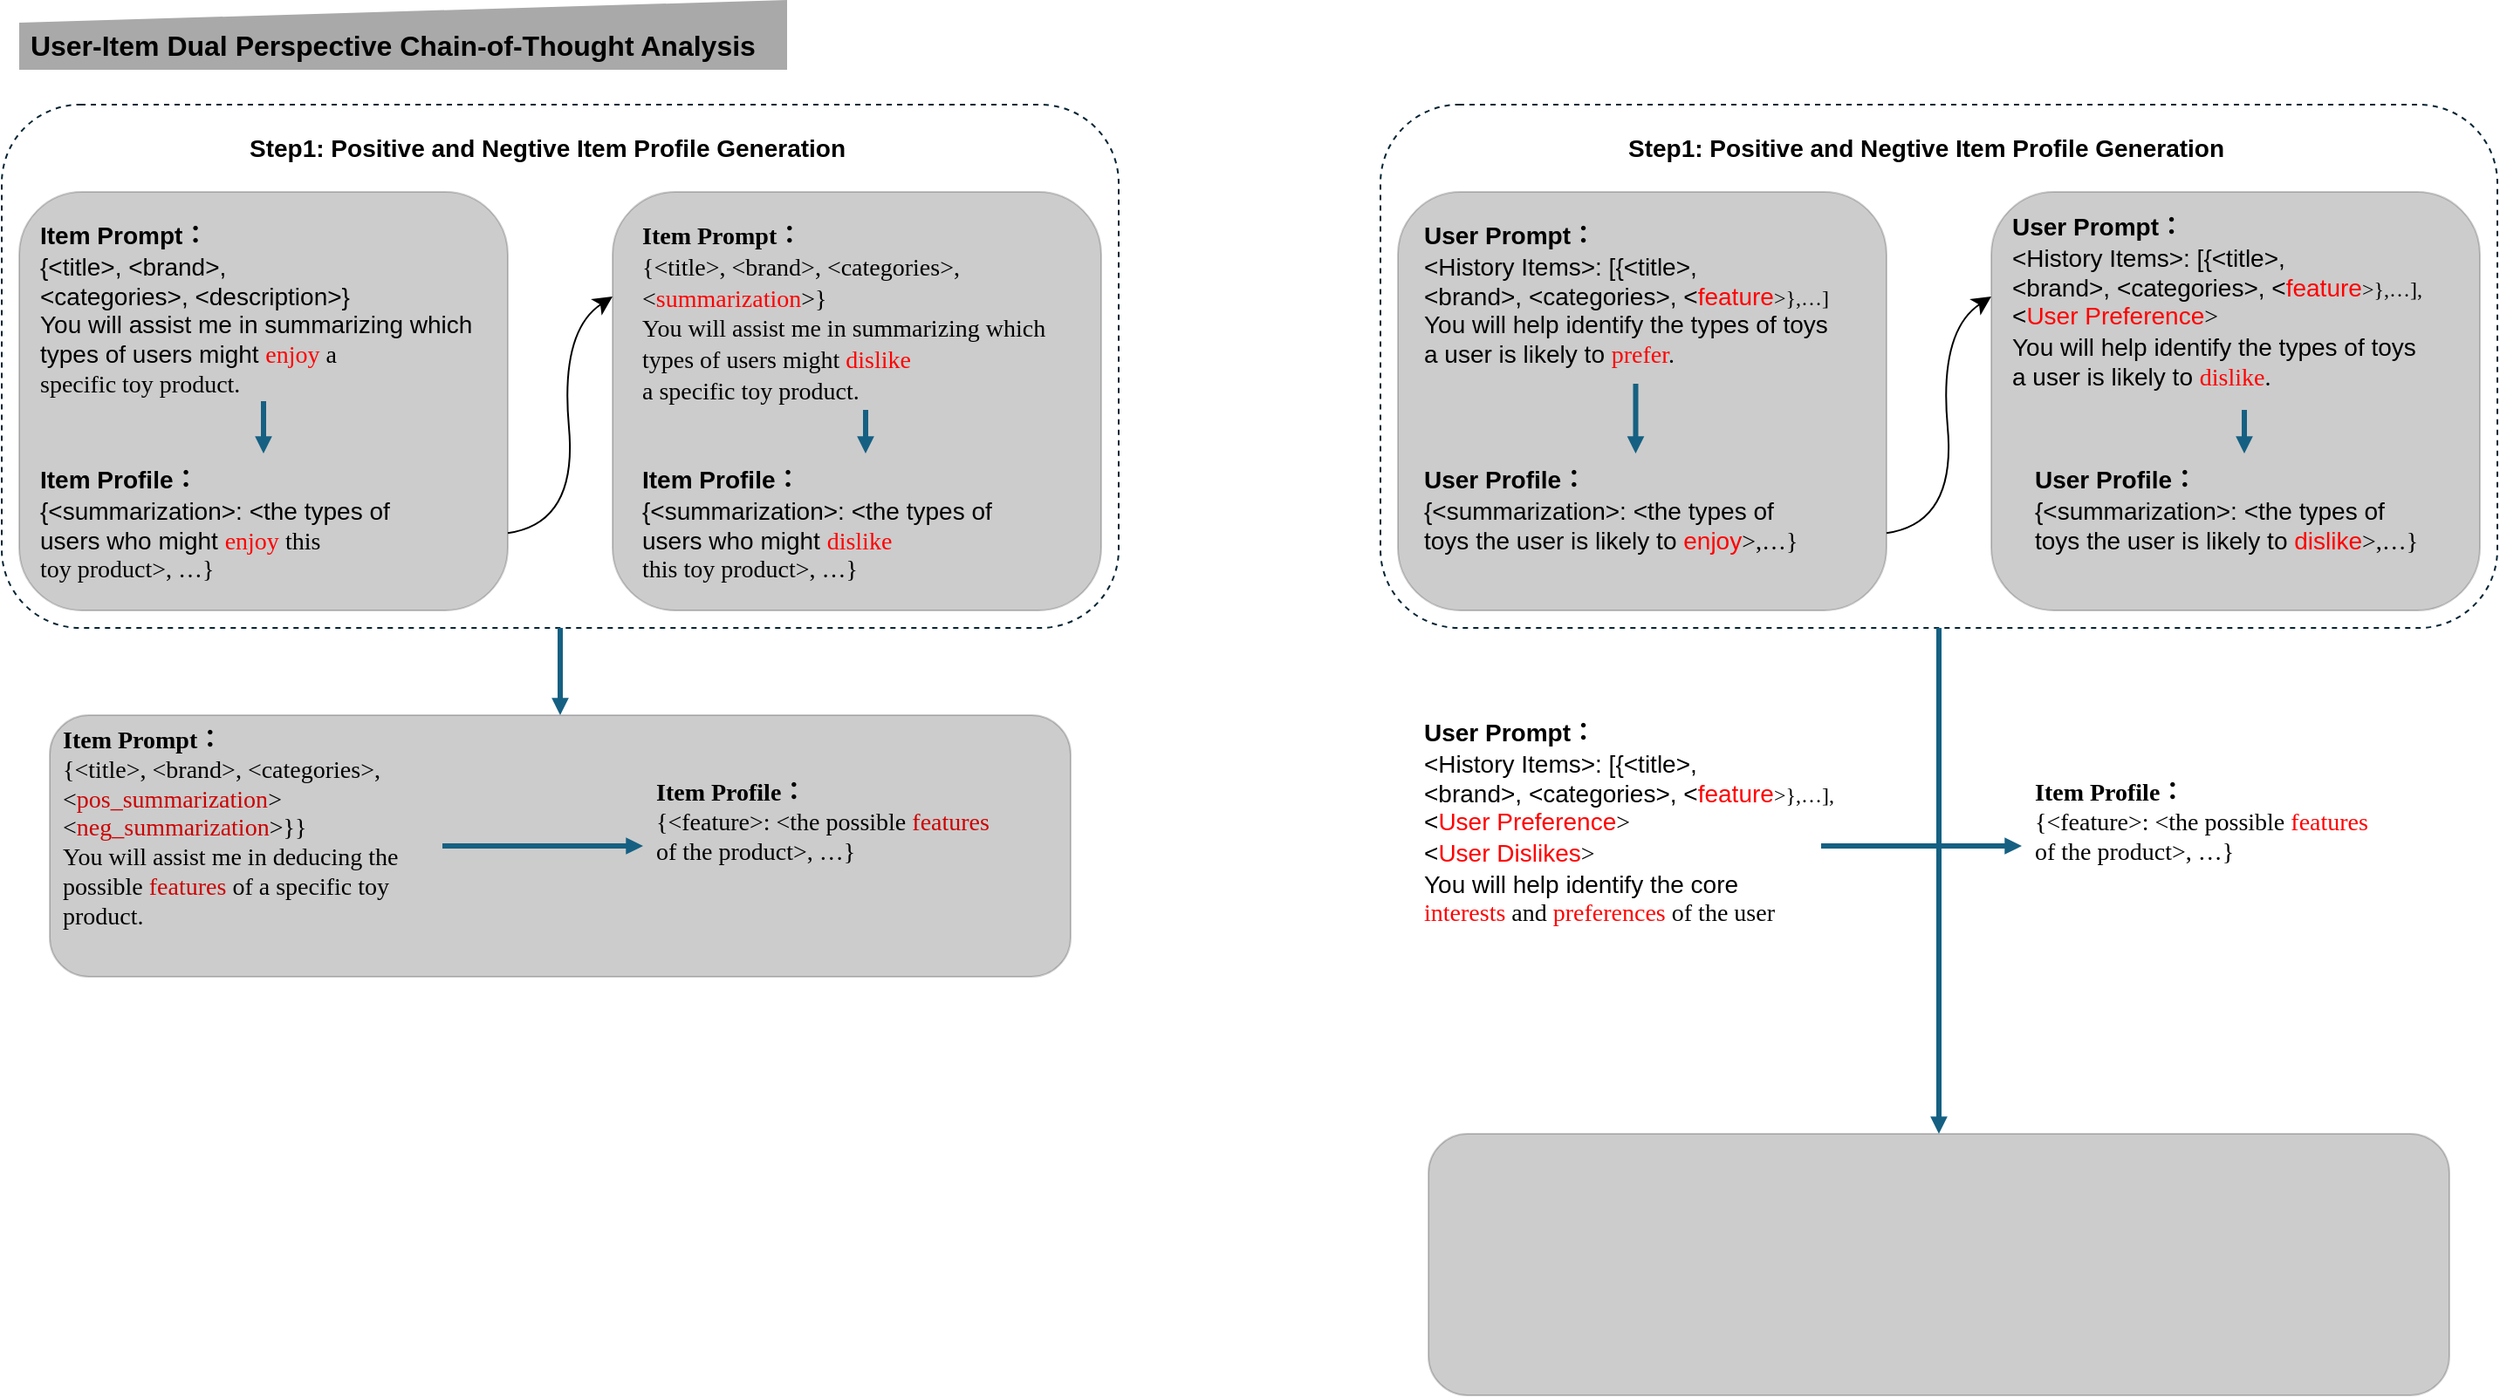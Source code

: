 <mxfile version="26.0.16">
  <diagram name="第 1 页" id="442niqhSu2lS9myGtu38">
    <mxGraphModel dx="2119" dy="1115" grid="1" gridSize="10" guides="1" tooltips="1" connect="1" arrows="1" fold="1" page="1" pageScale="1" pageWidth="827" pageHeight="1169" math="0" shadow="0">
      <root>
        <mxCell id="0" />
        <mxCell id="1" parent="0" />
        <mxCell id="eqOlh_1EKqWcsQfCFC2H-27" value="" style="rounded=1;whiteSpace=wrap;html=1;dashed=1;strokeColor=light-dark(#042433,#042433);" parent="1" vertex="1">
          <mxGeometry x="-780" y="250" width="640" height="300" as="geometry" />
        </mxCell>
        <mxCell id="cAAzMpG0Tfow3gVaOTzU-6" value="" style="rounded=1;whiteSpace=wrap;html=1;gradientColor=light-dark(#FFEFD5,#E6F7FF);gradientDirection=south;strokeColor=default;fillColor=default;opacity=20;" parent="1" vertex="1">
          <mxGeometry x="-770" y="300" width="280" height="240" as="geometry" />
        </mxCell>
        <mxCell id="cAAzMpG0Tfow3gVaOTzU-11" style="edgeStyle=orthogonalEdgeStyle;rounded=0;orthogonalLoop=1;jettySize=auto;html=1;strokeColor=#156082;targetPerimeterSpacing=0;fontSize=11;strokeWidth=3;endArrow=block;endFill=1;endSize=2;exitX=0.5;exitY=1;exitDx=0;exitDy=0;entryX=0.5;entryY=0;entryDx=0;entryDy=0;" parent="1" target="kIWgFsy2-NyYdf6hUy1c-21" edge="1" source="kIWgFsy2-NyYdf6hUy1c-20">
          <mxGeometry relative="1" as="geometry">
            <mxPoint x="-617.5" y="420" as="sourcePoint" />
            <mxPoint x="-617.5" y="450" as="targetPoint" />
          </mxGeometry>
        </mxCell>
        <mxCell id="eqOlh_1EKqWcsQfCFC2H-3" value="" style="rounded=1;whiteSpace=wrap;html=1;gradientColor=light-dark(#FFEFD5,#E6F7FF);gradientDirection=south;strokeColor=default;fillColor=default;opacity=20;" parent="1" vertex="1">
          <mxGeometry x="-430" y="300" width="280" height="240" as="geometry" />
        </mxCell>
        <mxCell id="eqOlh_1EKqWcsQfCFC2H-4" style="edgeStyle=orthogonalEdgeStyle;rounded=0;orthogonalLoop=1;jettySize=auto;html=1;strokeColor=#156082;targetPerimeterSpacing=0;fontSize=11;strokeWidth=3;endArrow=block;endFill=1;endSize=2;exitX=0.5;exitY=1;exitDx=0;exitDy=0;" parent="1" source="eqOlh_1EKqWcsQfCFC2H-12" target="kIWgFsy2-NyYdf6hUy1c-19" edge="1">
          <mxGeometry relative="1" as="geometry">
            <mxPoint x="-320" y="410" as="sourcePoint" />
            <mxPoint x="-304.96" y="455" as="targetPoint" />
          </mxGeometry>
        </mxCell>
        <mxCell id="eqOlh_1EKqWcsQfCFC2H-5" value="&lt;p style=&quot;white-space: normal; margin-top: 0pt; margin-bottom: 0pt; margin-left: 0in; direction: ltr; unicode-bidi: embed; word-break: normal;&quot;&gt;&lt;br&gt;&lt;/p&gt;" style="text;html=1;align=left;verticalAlign=middle;resizable=0;points=[];autosize=1;strokeColor=none;fillColor=none;" parent="1" vertex="1">
          <mxGeometry x="-467.5" y="635" width="20" height="30" as="geometry" />
        </mxCell>
        <mxCell id="eqOlh_1EKqWcsQfCFC2H-9" value="&lt;p style=&quot;font-size: 14px; text-align: left; white-space: normal; margin-top: 0pt; margin-bottom: 0pt; margin-left: 0in; direction: ltr; unicode-bidi: embed; word-break: normal;&quot;&gt;&lt;br&gt;&lt;/p&gt;" style="text;html=1;align=center;verticalAlign=middle;resizable=0;points=[];autosize=1;strokeColor=none;fillColor=none;fontSize=16;" parent="1" vertex="1">
          <mxGeometry x="-397.5" y="635" width="20" height="30" as="geometry" />
        </mxCell>
        <mxCell id="eqOlh_1EKqWcsQfCFC2H-12" value="&lt;p style=&quot;caret-color: rgb(0, 0, 0); color: rgb(0, 0, 0); font-family: Helvetica; font-style: normal; font-variant-caps: normal; font-weight: 400; letter-spacing: normal; text-indent: 0px; text-transform: none; white-space: normal; word-spacing: 0px; -webkit-text-stroke-width: 0px; text-decoration: none; font-size: 14px; text-align: left; margin-top: 0pt; margin-bottom: 0pt; margin-left: 0in; direction: ltr; unicode-bidi: embed; word-break: normal;&quot;&gt;&lt;span style=&quot;font-family: Aptos; font-weight: bold;&quot;&gt;Item Prompt&lt;/span&gt;&lt;span style=&quot;font-family: 等线; font-weight: bold;&quot;&gt;：&lt;/span&gt;&lt;/p&gt;&lt;p style=&quot;caret-color: rgb(0, 0, 0); color: rgb(0, 0, 0); font-family: Helvetica; font-style: normal; font-variant-caps: normal; font-weight: 400; letter-spacing: normal; text-indent: 0px; text-transform: none; white-space: normal; word-spacing: 0px; -webkit-text-stroke-width: 0px; text-decoration: none; font-size: 14px; text-align: left; margin-top: 0pt; margin-bottom: 0pt; margin-left: 0in; direction: ltr; unicode-bidi: embed; word-break: normal;&quot;&gt;&lt;span style=&quot;font-family: Aptos;&quot;&gt;{&amp;lt;title&amp;gt;, &amp;lt;brand&amp;gt;, &amp;lt;categories&amp;gt;, &amp;lt;&lt;/span&gt;&lt;span style=&quot;font-family: Aptos; color: red;&quot;&gt;summarization&lt;/span&gt;&lt;span style=&quot;font-family: Aptos;&quot;&gt;&amp;gt;}&lt;/span&gt;&lt;/p&gt;&lt;p style=&quot;caret-color: rgb(0, 0, 0); color: rgb(0, 0, 0); font-family: Helvetica; font-style: normal; font-variant-caps: normal; font-weight: 400; letter-spacing: normal; text-indent: 0px; text-transform: none; white-space: normal; word-spacing: 0px; -webkit-text-stroke-width: 0px; text-decoration: none; font-size: 14px; text-align: left; margin-top: 0pt; margin-bottom: 0pt; margin-left: 0in; direction: ltr; unicode-bidi: embed; word-break: normal;&quot;&gt;&lt;span style=&quot;font-family: Aptos;&quot;&gt;You will assist me in summarizing which types of users might&amp;nbsp;&lt;/span&gt;&lt;span style=&quot;font-family: Aptos; color: red;&quot;&gt;dislike&lt;/span&gt;&lt;span style=&quot;font-family: Aptos;&quot;&gt;&amp;nbsp;&lt;/span&gt;&lt;/p&gt;&lt;p style=&quot;caret-color: rgb(0, 0, 0); color: rgb(0, 0, 0); font-family: Helvetica; font-style: normal; font-variant-caps: normal; font-weight: 400; letter-spacing: normal; text-indent: 0px; text-transform: none; white-space: normal; word-spacing: 0px; -webkit-text-stroke-width: 0px; text-decoration: none; font-size: 14px; text-align: left; margin-top: 0pt; margin-bottom: 0pt; margin-left: 0in; direction: ltr; unicode-bidi: embed; word-break: normal;&quot;&gt;&lt;span style=&quot;font-family: Aptos;&quot;&gt;a specific toy product.&lt;/span&gt;&lt;/p&gt;" style="text;whiteSpace=wrap;html=1;" parent="1" vertex="1">
          <mxGeometry x="-415" y="310" width="260" height="115" as="geometry" />
        </mxCell>
        <mxCell id="eqOlh_1EKqWcsQfCFC2H-15" value="" style="curved=1;endArrow=classic;html=1;rounded=0;fontSize=12;startSize=8;endSize=8;exitX=1;exitY=0.815;exitDx=0;exitDy=0;exitPerimeter=0;entryX=0;entryY=0.25;entryDx=0;entryDy=0;" parent="1" source="cAAzMpG0Tfow3gVaOTzU-6" target="eqOlh_1EKqWcsQfCFC2H-3" edge="1">
          <mxGeometry width="50" height="50" relative="1" as="geometry">
            <mxPoint x="-430" y="460" as="sourcePoint" />
            <mxPoint x="-380" y="410" as="targetPoint" />
            <Array as="points">
              <mxPoint x="-450" y="490" />
              <mxPoint x="-460" y="380" />
            </Array>
          </mxGeometry>
        </mxCell>
        <mxCell id="eqOlh_1EKqWcsQfCFC2H-20" value="&lt;p style=&quot;caret-color: rgb(0, 0, 0); color: rgb(0, 0, 0); font-style: normal; font-variant-caps: normal; font-weight: 400; letter-spacing: normal; orphans: auto; text-indent: 0px; text-transform: none; white-space: normal; widows: auto; word-spacing: 0px; -webkit-text-stroke-width: 0px; text-decoration: none; margin-top: 0pt; margin-bottom: 0pt; margin-left: 0in; text-align: left; direction: ltr; unicode-bidi: embed; word-break: normal;&quot;&gt;&lt;span style=&quot;font-size: 10.5pt; font-family: Aptos; color: black; font-weight: bold;&quot;&gt;Item Prompt&lt;/span&gt;&lt;span style=&quot;font-size: 10.5pt; font-family: 等线; color: black; font-weight: bold;&quot;&gt;：&lt;/span&gt;&lt;/p&gt;&lt;p style=&quot;caret-color: rgb(0, 0, 0); color: rgb(0, 0, 0); font-style: normal; font-variant-caps: normal; font-weight: 400; letter-spacing: normal; orphans: auto; text-indent: 0px; text-transform: none; white-space: normal; widows: auto; word-spacing: 0px; -webkit-text-stroke-width: 0px; text-decoration: none; margin-top: 0pt; margin-bottom: 0pt; margin-left: 0in; text-align: left; direction: ltr; unicode-bidi: embed; word-break: normal;&quot;&gt;&lt;span style=&quot;font-size: 10.5pt; font-family: Aptos; color: black;&quot;&gt;{&amp;lt;title&amp;gt;, &amp;lt;brand&amp;gt;, &amp;lt;categories&amp;gt;, &amp;lt;&lt;/span&gt;&lt;span style=&quot;font-size: 10.5pt; font-family: Aptos; color: red;&quot;&gt;pos_summarization&lt;/span&gt;&lt;span style=&quot;font-size: 10.5pt; font-family: Aptos; color: black;&quot;&gt;&amp;gt; &amp;lt;&lt;/span&gt;&lt;span style=&quot;font-size: 10.5pt; font-family: Aptos; color: red;&quot;&gt;neg_summarization&lt;/span&gt;&lt;span style=&quot;font-size: 10.5pt; font-family: Aptos; color: black;&quot;&gt;&amp;gt;}}&lt;/span&gt;&lt;/p&gt;&lt;p style=&quot;caret-color: rgb(0, 0, 0); color: rgb(0, 0, 0); font-style: normal; font-variant-caps: normal; font-weight: 400; letter-spacing: normal; orphans: auto; text-indent: 0px; text-transform: none; white-space: normal; widows: auto; word-spacing: 0px; -webkit-text-stroke-width: 0px; text-decoration: none; margin-top: 0pt; margin-bottom: 0pt; margin-left: 0in; text-align: left; direction: ltr; unicode-bidi: embed; word-break: normal;&quot;&gt;&lt;span style=&quot;font-size: 10.5pt; font-family: Aptos; color: black;&quot;&gt;You will assist me in deducing the possible&lt;span class=&quot;Apple-converted-space&quot;&gt;&amp;nbsp;&lt;/span&gt;&lt;/span&gt;&lt;span style=&quot;font-size: 10.5pt; font-family: Aptos; color: red;&quot;&gt;features&lt;/span&gt;&lt;span style=&quot;font-size: 10.5pt; font-family: Aptos; color: black;&quot;&gt;&lt;span class=&quot;Apple-converted-space&quot;&gt;&amp;nbsp;&lt;/span&gt;of a specific toy product.&lt;/span&gt;&lt;/p&gt;" style="text;whiteSpace=wrap;html=1;" parent="1" vertex="1">
          <mxGeometry x="-747.5" y="600" width="220" height="150" as="geometry" />
        </mxCell>
        <mxCell id="eqOlh_1EKqWcsQfCFC2H-21" value="&lt;p style=&quot;caret-color: rgb(0, 0, 0); color: rgb(0, 0, 0); font-style: normal; font-variant-caps: normal; font-weight: 400; letter-spacing: normal; text-indent: 0px; text-transform: none; white-space: normal; word-spacing: 0px; -webkit-text-stroke-width: 0px; text-decoration: none; margin-top: 0pt; margin-bottom: 0pt; margin-left: 0in; text-align: left; direction: ltr; unicode-bidi: embed; word-break: normal;&quot;&gt;&lt;span style=&quot;font-size: 10.5pt; font-family: Aptos; color: black; font-weight: bold;&quot;&gt;Item Profile&lt;/span&gt;&lt;span style=&quot;font-size: 10.5pt; font-family: 等线; color: black; font-weight: bold;&quot;&gt;：&lt;/span&gt;&lt;/p&gt;&lt;p style=&quot;caret-color: rgb(0, 0, 0); color: rgb(0, 0, 0); font-style: normal; font-variant-caps: normal; font-weight: 400; letter-spacing: normal; text-indent: 0px; text-transform: none; white-space: normal; word-spacing: 0px; -webkit-text-stroke-width: 0px; text-decoration: none; margin-top: 0pt; margin-bottom: 0pt; margin-left: 0in; text-align: left; direction: ltr; unicode-bidi: embed; word-break: normal;&quot;&gt;&lt;span style=&quot;font-size: 10.5pt; font-family: Aptos; color: black;&quot;&gt;{&amp;lt;feature&amp;gt;: &amp;lt;the possible&lt;span class=&quot;Apple-converted-space&quot;&gt;&amp;nbsp;&lt;/span&gt;&lt;/span&gt;&lt;span style=&quot;font-size: 10.5pt; font-family: Aptos; color: red;&quot;&gt;features&lt;/span&gt;&lt;span style=&quot;font-size: 10.5pt; font-family: Aptos; color: black;&quot;&gt;&lt;span class=&quot;Apple-converted-space&quot;&gt;&amp;nbsp;&lt;/span&gt;&lt;/span&gt;&lt;/p&gt;&lt;p style=&quot;caret-color: rgb(0, 0, 0); color: rgb(0, 0, 0); font-style: normal; font-variant-caps: normal; font-weight: 400; letter-spacing: normal; text-indent: 0px; text-transform: none; white-space: normal; word-spacing: 0px; -webkit-text-stroke-width: 0px; text-decoration: none; margin-top: 0pt; margin-bottom: 0pt; margin-left: 0in; text-align: left; direction: ltr; unicode-bidi: embed; word-break: normal;&quot;&gt;&lt;span style=&quot;font-size: 10.5pt; font-family: Aptos; color: black;&quot;&gt;of the product&amp;gt;, …}&lt;/span&gt;&lt;/p&gt;" style="text;whiteSpace=wrap;html=1;" parent="1" vertex="1">
          <mxGeometry x="-407.5" y="630" width="245" height="80" as="geometry" />
        </mxCell>
        <mxCell id="eqOlh_1EKqWcsQfCFC2H-24" value="" style="rounded=1;whiteSpace=wrap;html=1;gradientColor=light-dark(#FFEFD5,#E6F7FF);gradientDirection=south;strokeColor=default;fillColor=default;opacity=20;" parent="1" vertex="1">
          <mxGeometry x="-752.5" y="600" width="585" height="150" as="geometry" />
        </mxCell>
        <mxCell id="eqOlh_1EKqWcsQfCFC2H-23" style="edgeStyle=orthogonalEdgeStyle;rounded=0;orthogonalLoop=1;jettySize=auto;html=1;strokeColor=#156082;targetPerimeterSpacing=0;fontSize=11;strokeWidth=3;endArrow=block;endFill=1;endSize=2;exitX=1;exitY=0.5;exitDx=0;exitDy=0;" parent="1" source="eqOlh_1EKqWcsQfCFC2H-20" edge="1">
          <mxGeometry relative="1" as="geometry">
            <mxPoint x="-277.5" y="440" as="sourcePoint" />
            <mxPoint x="-412.5" y="675" as="targetPoint" />
          </mxGeometry>
        </mxCell>
        <mxCell id="eqOlh_1EKqWcsQfCFC2H-28" style="edgeStyle=orthogonalEdgeStyle;rounded=0;orthogonalLoop=1;jettySize=auto;html=1;strokeColor=#156082;targetPerimeterSpacing=0;fontSize=11;strokeWidth=3;endArrow=block;endFill=1;endSize=2;exitX=0.5;exitY=1;exitDx=0;exitDy=0;entryX=0.5;entryY=0;entryDx=0;entryDy=0;" parent="1" source="eqOlh_1EKqWcsQfCFC2H-27" target="eqOlh_1EKqWcsQfCFC2H-24" edge="1">
          <mxGeometry relative="1" as="geometry">
            <mxPoint x="-280" y="440" as="sourcePoint" />
            <mxPoint x="-280" y="470" as="targetPoint" />
          </mxGeometry>
        </mxCell>
        <mxCell id="kIWgFsy2-NyYdf6hUy1c-16" value="&lt;p style=&quot;language:zh-CN;margin-top:0pt;margin-bottom:0pt;margin-left:0in;&lt;br/&gt;text-align:left;direction:ltr;unicode-bidi:embed;mso-line-break-override:none;&lt;br/&gt;word-break:normal;punctuation-wrap:hanging&quot;&gt;&lt;span style=&quot;font-size: 10.5pt; color: black; font-weight: bold;&quot;&gt;Step1: Positive and Negtive Item Profile Generation&lt;/span&gt;&lt;/p&gt;" style="text;whiteSpace=wrap;html=1;" vertex="1" parent="1">
          <mxGeometry x="-640" y="260" width="355" height="25" as="geometry" />
        </mxCell>
        <mxCell id="kIWgFsy2-NyYdf6hUy1c-18" value="" style="group" vertex="1" connectable="0" parent="1">
          <mxGeometry x="-770" y="190" width="440" height="40" as="geometry" />
        </mxCell>
        <mxCell id="kIWgFsy2-NyYdf6hUy1c-10" value="" style="html=1;strokeWidth=2;shape=manualInput;whiteSpace=wrap;rounded=1;size=13;arcSize=0;fillColor=#A9A9A9;strokeColor=none;" vertex="1" parent="kIWgFsy2-NyYdf6hUy1c-18">
          <mxGeometry width="440" height="40" as="geometry" />
        </mxCell>
        <mxCell id="kIWgFsy2-NyYdf6hUy1c-15" value="&lt;p style=&quot;language:zh-CN;margin-top:0pt;margin-bottom:0pt;margin-left:0in;&lt;br/&gt;text-align:left;direction:ltr;unicode-bidi:embed;mso-line-break-override:none;&lt;br/&gt;word-break:normal;punctuation-wrap:hanging&quot;&gt;&lt;span style=&quot;font-size: 12pt; color: black; font-weight: bold;&quot;&gt;&lt;span style=&quot;mso-spacerun:yes&quot;&gt;&amp;nbsp;&lt;/span&gt;User-Item Dual Perspective Chain-of-Thought Analysis&lt;/span&gt;&lt;/p&gt;" style="text;whiteSpace=wrap;html=1;" vertex="1" parent="kIWgFsy2-NyYdf6hUy1c-18">
          <mxGeometry y="10" width="430" height="30" as="geometry" />
        </mxCell>
        <mxCell id="kIWgFsy2-NyYdf6hUy1c-19" value="&lt;p style=&quot;language:zh-CN;margin-top:0pt;margin-bottom:0pt;margin-left:0in;&lt;br/&gt;text-align:left;direction:ltr;unicode-bidi:embed;mso-line-break-override:none;&lt;br/&gt;word-break:normal;punctuation-wrap:hanging&quot;&gt;&lt;span style=&quot;font-size: 10.5pt; color: black; font-weight: bold;&quot;&gt;Item Profile&lt;/span&gt;&lt;span style=&quot;font-size: 10.5pt; font-family: 等线; color: black; font-weight: bold;&quot;&gt;：&lt;/span&gt;&lt;/p&gt;&lt;p style=&quot;language:zh-CN;margin-top:0pt;margin-bottom:0pt;margin-left:0in;&lt;br/&gt;text-align:left;direction:ltr;unicode-bidi:embed;mso-line-break-override:none;&lt;br/&gt;word-break:normal;punctuation-wrap:hanging&quot;&gt;&lt;span style=&quot;font-size: 10.5pt; color: black;&quot;&gt;{&amp;lt;summarization&amp;gt;: &amp;lt;the types of&lt;br&gt;users who might &lt;/span&gt;&lt;span style=&quot;font-size: 10.5pt; font-family: Aptos; color: red;&quot;&gt;dislike&lt;/span&gt;&lt;span style=&quot;font-size: 10.5pt; font-family: Aptos; color: black;&quot;&gt;&lt;br&gt;this toy product&amp;gt;, …}&lt;/span&gt;&lt;/p&gt;" style="text;whiteSpace=wrap;html=1;" vertex="1" parent="1">
          <mxGeometry x="-415" y="450" width="260" height="80" as="geometry" />
        </mxCell>
        <mxCell id="kIWgFsy2-NyYdf6hUy1c-20" value="&lt;p style=&quot;language:zh-CN;margin-top:0pt;margin-bottom:0pt;margin-left:0in;&lt;br/&gt;text-align:left;direction:ltr;unicode-bidi:embed;mso-line-break-override:none;&lt;br/&gt;word-break:normal;punctuation-wrap:hanging&quot;&gt;&lt;span style=&quot;font-size: 10.5pt; color: black; font-weight: bold;&quot;&gt;Item Prompt&lt;/span&gt;&lt;span style=&quot;font-size: 10.5pt; font-family: 等线; color: black; font-weight: bold;&quot;&gt;：&lt;/span&gt;&lt;/p&gt;&lt;p style=&quot;language:zh-CN;margin-top:0pt;margin-bottom:0pt;margin-left:0in;&lt;br/&gt;text-align:left;direction:ltr;unicode-bidi:embed;mso-line-break-override:none;&lt;br/&gt;word-break:normal;punctuation-wrap:hanging&quot;&gt;&lt;span style=&quot;font-size: 10.5pt; color: black;&quot;&gt;{&amp;lt;title&amp;gt;, &amp;lt;brand&amp;gt;,&lt;br&gt;&amp;lt;categories&amp;gt;, &amp;lt;description&amp;gt;}&lt;/span&gt;&lt;/p&gt;&lt;p style=&quot;language:zh-CN;margin-top:0pt;margin-bottom:0pt;margin-left:0in;&lt;br/&gt;text-align:left;direction:ltr;unicode-bidi:embed;mso-line-break-override:none;&lt;br/&gt;word-break:normal;punctuation-wrap:hanging&quot;&gt;&lt;span style=&quot;font-size: 10.5pt; color: black;&quot;&gt;You will assist me in summarizing which&lt;br&gt;types of users might &lt;/span&gt;&lt;span style=&quot;font-size: 10.5pt; font-family: Aptos; color: red;&quot;&gt;enjoy&lt;/span&gt;&lt;span style=&quot;font-size:10.5pt;font-family:Aptos;mso-ascii-font-family:&lt;br/&gt;Aptos;mso-fareast-font-family:等线;mso-bidi-font-family:+mn-cs;mso-ascii-theme-font:&lt;br/&gt;minor-latin;mso-fareast-theme-font:minor-fareast;mso-bidi-theme-font:minor-bidi;&lt;br/&gt;color:black;mso-color-index:1;mso-font-kerning:12.0pt;language:en-US;&lt;br/&gt;mso-style-textfill-type:solid;mso-style-textfill-fill-themecolor:text1;&lt;br/&gt;mso-style-textfill-fill-color:black;mso-style-textfill-fill-alpha:100.0%&quot;&gt; a&lt;br&gt;specific toy product.&lt;/span&gt;&lt;/p&gt;" style="text;whiteSpace=wrap;html=1;" vertex="1" parent="1">
          <mxGeometry x="-760" y="310" width="260" height="110" as="geometry" />
        </mxCell>
        <mxCell id="kIWgFsy2-NyYdf6hUy1c-21" value="&lt;p style=&quot;language:zh-CN;margin-top:0pt;margin-bottom:0pt;margin-left:0in;&lt;br/&gt;text-align:left;direction:ltr;unicode-bidi:embed;mso-line-break-override:none;&lt;br/&gt;word-break:normal;punctuation-wrap:hanging&quot;&gt;&lt;span style=&quot;font-size: 10.5pt; color: black; font-weight: bold;&quot;&gt;Item Profile&lt;/span&gt;&lt;span style=&quot;font-size: 10.5pt; font-family: 等线; color: black; font-weight: bold;&quot;&gt;：&lt;/span&gt;&lt;/p&gt;&lt;p style=&quot;language:zh-CN;margin-top:0pt;margin-bottom:0pt;margin-left:0in;&lt;br/&gt;text-align:left;direction:ltr;unicode-bidi:embed;mso-line-break-override:none;&lt;br/&gt;word-break:normal;punctuation-wrap:hanging&quot;&gt;&lt;span style=&quot;font-size: 10.5pt; color: black;&quot;&gt;{&amp;lt;summarization&amp;gt;: &amp;lt;the types of&lt;br&gt;users who might &lt;/span&gt;&lt;span style=&quot;font-size: 10.5pt; font-family: Aptos; color: red;&quot;&gt;enjoy&lt;/span&gt;&lt;span style=&quot;font-size:10.5pt;font-family:Aptos;mso-ascii-font-family:&lt;br/&gt;Aptos;mso-fareast-font-family:等线;mso-bidi-font-family:+mn-cs;mso-ascii-theme-font:&lt;br/&gt;minor-latin;mso-fareast-theme-font:minor-fareast;mso-bidi-theme-font:minor-bidi;&lt;br/&gt;color:black;mso-color-index:1;mso-font-kerning:12.0pt;language:en-US;&lt;br/&gt;mso-style-textfill-type:solid;mso-style-textfill-fill-themecolor:text1;&lt;br/&gt;mso-style-textfill-fill-color:black;mso-style-textfill-fill-alpha:100.0%&quot;&gt; this&lt;br&gt;toy product&amp;gt;, …}&lt;/span&gt;&lt;/p&gt;" style="text;whiteSpace=wrap;html=1;" vertex="1" parent="1">
          <mxGeometry x="-760" y="450" width="260" height="80" as="geometry" />
        </mxCell>
        <mxCell id="kIWgFsy2-NyYdf6hUy1c-23" value="" style="rounded=1;whiteSpace=wrap;html=1;dashed=1;strokeColor=light-dark(#042433,#042433);" vertex="1" parent="1">
          <mxGeometry x="10" y="250" width="640" height="300" as="geometry" />
        </mxCell>
        <mxCell id="kIWgFsy2-NyYdf6hUy1c-24" value="" style="rounded=1;whiteSpace=wrap;html=1;gradientColor=light-dark(#FFEFD5,#E6F7FF);gradientDirection=south;strokeColor=default;fillColor=default;opacity=20;" vertex="1" parent="1">
          <mxGeometry x="20" y="300" width="280" height="240" as="geometry" />
        </mxCell>
        <mxCell id="kIWgFsy2-NyYdf6hUy1c-25" style="edgeStyle=orthogonalEdgeStyle;rounded=0;orthogonalLoop=1;jettySize=auto;html=1;strokeColor=#156082;targetPerimeterSpacing=0;fontSize=11;strokeWidth=3;endArrow=block;endFill=1;endSize=2;entryX=0.5;entryY=0;entryDx=0;entryDy=0;exitX=0.5;exitY=1;exitDx=0;exitDy=0;" edge="1" parent="1" source="kIWgFsy2-NyYdf6hUy1c-41" target="kIWgFsy2-NyYdf6hUy1c-42">
          <mxGeometry relative="1" as="geometry">
            <mxPoint x="159.41" y="425" as="sourcePoint" />
            <mxPoint x="159.41" y="455" as="targetPoint" />
          </mxGeometry>
        </mxCell>
        <mxCell id="kIWgFsy2-NyYdf6hUy1c-26" value="" style="rounded=1;whiteSpace=wrap;html=1;gradientColor=light-dark(#FFEFD5,#E6F7FF);gradientDirection=south;strokeColor=default;fillColor=default;opacity=20;" vertex="1" parent="1">
          <mxGeometry x="360" y="300" width="280" height="240" as="geometry" />
        </mxCell>
        <mxCell id="kIWgFsy2-NyYdf6hUy1c-27" style="edgeStyle=orthogonalEdgeStyle;rounded=0;orthogonalLoop=1;jettySize=auto;html=1;strokeColor=#156082;targetPerimeterSpacing=0;fontSize=11;strokeWidth=3;endArrow=block;endFill=1;endSize=2;exitX=0.5;exitY=1;exitDx=0;exitDy=0;entryX=0.5;entryY=0;entryDx=0;entryDy=0;" edge="1" parent="1" target="kIWgFsy2-NyYdf6hUy1c-44">
          <mxGeometry relative="1" as="geometry">
            <mxPoint x="505" y="425" as="sourcePoint" />
            <mxPoint x="505" y="450" as="targetPoint" />
          </mxGeometry>
        </mxCell>
        <mxCell id="kIWgFsy2-NyYdf6hUy1c-28" value="&lt;p style=&quot;white-space: normal; margin-top: 0pt; margin-bottom: 0pt; margin-left: 0in; direction: ltr; unicode-bidi: embed; word-break: normal;&quot;&gt;&lt;br&gt;&lt;/p&gt;" style="text;html=1;align=left;verticalAlign=middle;resizable=0;points=[];autosize=1;strokeColor=none;fillColor=none;" vertex="1" parent="1">
          <mxGeometry x="322.5" y="635" width="20" height="30" as="geometry" />
        </mxCell>
        <mxCell id="kIWgFsy2-NyYdf6hUy1c-29" value="&lt;p style=&quot;font-size: 14px; text-align: left; white-space: normal; margin-top: 0pt; margin-bottom: 0pt; margin-left: 0in; direction: ltr; unicode-bidi: embed; word-break: normal;&quot;&gt;&lt;br&gt;&lt;/p&gt;" style="text;html=1;align=center;verticalAlign=middle;resizable=0;points=[];autosize=1;strokeColor=none;fillColor=none;fontSize=16;" vertex="1" parent="1">
          <mxGeometry x="392.5" y="635" width="20" height="30" as="geometry" />
        </mxCell>
        <mxCell id="kIWgFsy2-NyYdf6hUy1c-31" value="" style="curved=1;endArrow=classic;html=1;rounded=0;fontSize=12;startSize=8;endSize=8;exitX=1;exitY=0.815;exitDx=0;exitDy=0;exitPerimeter=0;entryX=0;entryY=0.25;entryDx=0;entryDy=0;" edge="1" parent="1" source="kIWgFsy2-NyYdf6hUy1c-24" target="kIWgFsy2-NyYdf6hUy1c-26">
          <mxGeometry width="50" height="50" relative="1" as="geometry">
            <mxPoint x="360" y="460" as="sourcePoint" />
            <mxPoint x="410" y="410" as="targetPoint" />
            <Array as="points">
              <mxPoint x="340" y="490" />
              <mxPoint x="330" y="380" />
            </Array>
          </mxGeometry>
        </mxCell>
        <mxCell id="kIWgFsy2-NyYdf6hUy1c-33" value="&lt;p style=&quot;caret-color: rgb(0, 0, 0); color: rgb(0, 0, 0); font-style: normal; font-variant-caps: normal; font-weight: 400; letter-spacing: normal; text-indent: 0px; text-transform: none; white-space: normal; word-spacing: 0px; -webkit-text-stroke-width: 0px; text-decoration: none; margin-top: 0pt; margin-bottom: 0pt; margin-left: 0in; text-align: left; direction: ltr; unicode-bidi: embed; word-break: normal;&quot;&gt;&lt;span style=&quot;font-size: 10.5pt; font-family: Aptos; color: black; font-weight: bold;&quot;&gt;Item Profile&lt;/span&gt;&lt;span style=&quot;font-size: 10.5pt; font-family: 等线; color: black; font-weight: bold;&quot;&gt;：&lt;/span&gt;&lt;/p&gt;&lt;p style=&quot;caret-color: rgb(0, 0, 0); color: rgb(0, 0, 0); font-style: normal; font-variant-caps: normal; font-weight: 400; letter-spacing: normal; text-indent: 0px; text-transform: none; white-space: normal; word-spacing: 0px; -webkit-text-stroke-width: 0px; text-decoration: none; margin-top: 0pt; margin-bottom: 0pt; margin-left: 0in; text-align: left; direction: ltr; unicode-bidi: embed; word-break: normal;&quot;&gt;&lt;span style=&quot;font-size: 10.5pt; font-family: Aptos; color: black;&quot;&gt;{&amp;lt;feature&amp;gt;: &amp;lt;the possible&lt;span class=&quot;Apple-converted-space&quot;&gt;&amp;nbsp;&lt;/span&gt;&lt;/span&gt;&lt;span style=&quot;font-size: 10.5pt; font-family: Aptos; color: red;&quot;&gt;features&lt;/span&gt;&lt;span style=&quot;font-size: 10.5pt; font-family: Aptos; color: black;&quot;&gt;&lt;span class=&quot;Apple-converted-space&quot;&gt;&amp;nbsp;&lt;/span&gt;&lt;/span&gt;&lt;/p&gt;&lt;p style=&quot;caret-color: rgb(0, 0, 0); color: rgb(0, 0, 0); font-style: normal; font-variant-caps: normal; font-weight: 400; letter-spacing: normal; text-indent: 0px; text-transform: none; white-space: normal; word-spacing: 0px; -webkit-text-stroke-width: 0px; text-decoration: none; margin-top: 0pt; margin-bottom: 0pt; margin-left: 0in; text-align: left; direction: ltr; unicode-bidi: embed; word-break: normal;&quot;&gt;&lt;span style=&quot;font-size: 10.5pt; font-family: Aptos; color: black;&quot;&gt;of the product&amp;gt;, …}&lt;/span&gt;&lt;/p&gt;" style="text;whiteSpace=wrap;html=1;" vertex="1" parent="1">
          <mxGeometry x="382.5" y="630" width="245" height="80" as="geometry" />
        </mxCell>
        <mxCell id="kIWgFsy2-NyYdf6hUy1c-34" value="" style="rounded=1;whiteSpace=wrap;html=1;gradientColor=light-dark(#FFEFD5,#E6F7FF);gradientDirection=south;strokeColor=default;fillColor=default;opacity=20;" vertex="1" parent="1">
          <mxGeometry x="37.5" y="840" width="585" height="150" as="geometry" />
        </mxCell>
        <mxCell id="kIWgFsy2-NyYdf6hUy1c-35" style="edgeStyle=orthogonalEdgeStyle;rounded=0;orthogonalLoop=1;jettySize=auto;html=1;strokeColor=#156082;targetPerimeterSpacing=0;fontSize=11;strokeWidth=3;endArrow=block;endFill=1;endSize=2;exitX=1;exitY=0.5;exitDx=0;exitDy=0;" edge="1" parent="1">
          <mxGeometry relative="1" as="geometry">
            <mxPoint x="262.5" y="675" as="sourcePoint" />
            <mxPoint x="377.5" y="675" as="targetPoint" />
          </mxGeometry>
        </mxCell>
        <mxCell id="kIWgFsy2-NyYdf6hUy1c-36" style="edgeStyle=orthogonalEdgeStyle;rounded=0;orthogonalLoop=1;jettySize=auto;html=1;strokeColor=#156082;targetPerimeterSpacing=0;fontSize=11;strokeWidth=3;endArrow=block;endFill=1;endSize=2;exitX=0.5;exitY=1;exitDx=0;exitDy=0;entryX=0.5;entryY=0;entryDx=0;entryDy=0;" edge="1" parent="1" source="kIWgFsy2-NyYdf6hUy1c-23" target="kIWgFsy2-NyYdf6hUy1c-34">
          <mxGeometry relative="1" as="geometry">
            <mxPoint x="510" y="440" as="sourcePoint" />
            <mxPoint x="510" y="470" as="targetPoint" />
          </mxGeometry>
        </mxCell>
        <mxCell id="kIWgFsy2-NyYdf6hUy1c-37" value="&lt;p style=&quot;language:zh-CN;margin-top:0pt;margin-bottom:0pt;margin-left:0in;&lt;br/&gt;text-align:left;direction:ltr;unicode-bidi:embed;mso-line-break-override:none;&lt;br/&gt;word-break:normal;punctuation-wrap:hanging&quot;&gt;&lt;span style=&quot;font-size: 10.5pt; color: black; font-weight: bold;&quot;&gt;Step1: Positive and Negtive Item Profile Generation&lt;/span&gt;&lt;/p&gt;" style="text;whiteSpace=wrap;html=1;" vertex="1" parent="1">
          <mxGeometry x="150" y="260" width="355" height="25" as="geometry" />
        </mxCell>
        <mxCell id="kIWgFsy2-NyYdf6hUy1c-41" value="&lt;p style=&quot;language:zh-CN;margin-top:0pt;margin-bottom:0pt;margin-left:0in;&lt;br/&gt;text-align:left;direction:ltr;unicode-bidi:embed;mso-line-break-override:none;&lt;br/&gt;word-break:normal;punctuation-wrap:hanging&quot;&gt;&lt;span style=&quot;font-size: 10.5pt; color: black; font-weight: bold;&quot;&gt;User Prompt&lt;/span&gt;&lt;span style=&quot;font-size: 10.5pt; font-family: 等线; color: black; font-weight: bold;&quot;&gt;：&lt;/span&gt;&lt;/p&gt;&lt;p style=&quot;language:zh-CN;margin-top:0pt;margin-bottom:0pt;margin-left:0in;&lt;br/&gt;text-align:left;direction:ltr;unicode-bidi:embed;mso-line-break-override:none;&lt;br/&gt;word-break:normal;punctuation-wrap:hanging&quot;&gt;&lt;span style=&quot;font-size: 10.5pt; color: black;&quot;&gt;&amp;lt;History Items&amp;gt;: [{&amp;lt;title&amp;gt;,&lt;br&gt;&amp;lt;brand&amp;gt;, &amp;lt;categories&amp;gt;, &amp;lt;&lt;/span&gt;&lt;span style=&quot;font-size: 10.5pt; color: red;&quot;&gt;feature&lt;/span&gt;&lt;span style=&quot;font-family: Aptos; color: black;&quot;&gt;&amp;gt;},…]&lt;/span&gt;&lt;/p&gt;&lt;p style=&quot;language:zh-CN;margin-top:0pt;margin-bottom:0pt;margin-left:0in;&lt;br/&gt;text-align:left;direction:ltr;unicode-bidi:embed;mso-line-break-override:none;&lt;br/&gt;word-break:normal;punctuation-wrap:hanging&quot;&gt;&lt;span style=&quot;font-size: 10.5pt; color: black;&quot;&gt;You will help identify the types of toys&lt;br&gt;a user is likely to &lt;/span&gt;&lt;span style=&quot;font-size: 10.5pt; font-family: Aptos; color: red;&quot;&gt;prefer&lt;/span&gt;&lt;span style=&quot;font-size: 10.5pt; font-family: Aptos; color: black;&quot;&gt;.&lt;/span&gt;&lt;/p&gt;" style="text;whiteSpace=wrap;html=1;" vertex="1" parent="1">
          <mxGeometry x="32.5" y="310" width="247.5" height="100" as="geometry" />
        </mxCell>
        <mxCell id="kIWgFsy2-NyYdf6hUy1c-42" value="&lt;p style=&quot;language:zh-CN;margin-top:0pt;margin-bottom:0pt;margin-left:0in;&lt;br/&gt;text-align:left;direction:ltr;unicode-bidi:embed;mso-line-break-override:none;&lt;br/&gt;word-break:normal;punctuation-wrap:hanging&quot;&gt;&lt;span style=&quot;font-size: 10.5pt; color: black; font-weight: bold;&quot;&gt;User Profile&lt;/span&gt;&lt;span style=&quot;font-size: 10.5pt; font-family: 等线; color: black; font-weight: bold;&quot;&gt;：&lt;/span&gt;&lt;/p&gt;&lt;p style=&quot;language:zh-CN;margin-top:0pt;margin-bottom:0pt;margin-left:0in;&lt;br/&gt;text-align:left;direction:ltr;unicode-bidi:embed;mso-line-break-override:none;&lt;br/&gt;word-break:normal;punctuation-wrap:hanging&quot;&gt;&lt;span style=&quot;font-size: 10.5pt; color: black;&quot;&gt;{&amp;lt;summarization&amp;gt;: &amp;lt;the types of&lt;br&gt;toys the user is likely to &lt;/span&gt;&lt;span style=&quot;font-size: 10.5pt; color: red;&quot;&gt;enjoy&lt;/span&gt;&lt;span style=&quot;font-size:10.5pt;font-family:Aptos;mso-ascii-font-family:&lt;br/&gt;Aptos;mso-fareast-font-family:等线;mso-bidi-font-family:+mn-cs;mso-ascii-theme-font:&lt;br/&gt;minor-latin;mso-fareast-theme-font:minor-fareast;mso-bidi-theme-font:minor-bidi;&lt;br/&gt;color:black;mso-color-index:1;mso-font-kerning:12.0pt;language:en-US;&lt;br/&gt;mso-style-textfill-type:solid;mso-style-textfill-fill-themecolor:text1;&lt;br/&gt;mso-style-textfill-fill-color:black;mso-style-textfill-fill-alpha:100.0%&quot;&gt;&amp;gt;,…}&lt;/span&gt;&lt;/p&gt;" style="text;whiteSpace=wrap;html=1;" vertex="1" parent="1">
          <mxGeometry x="32.5" y="450" width="247.5" height="70" as="geometry" />
        </mxCell>
        <mxCell id="kIWgFsy2-NyYdf6hUy1c-43" value="&lt;p style=&quot;language:zh-CN;margin-top:0pt;margin-bottom:0pt;margin-left:0in;&lt;br/&gt;text-align:left;direction:ltr;unicode-bidi:embed;mso-line-break-override:none;&lt;br/&gt;word-break:normal;punctuation-wrap:hanging&quot;&gt;&lt;span style=&quot;font-size: 10.5pt; color: black; font-weight: bold;&quot;&gt;User Prompt&lt;/span&gt;&lt;span style=&quot;font-size: 10.5pt; font-family: 等线; color: black; font-weight: bold;&quot;&gt;：&lt;/span&gt;&lt;/p&gt;&lt;p style=&quot;language:zh-CN;margin-top:0pt;margin-bottom:0pt;margin-left:0in;&lt;br/&gt;text-align:left;direction:ltr;unicode-bidi:embed;mso-line-break-override:none;&lt;br/&gt;word-break:normal;punctuation-wrap:hanging&quot;&gt;&lt;span style=&quot;font-size: 10.5pt; color: black;&quot;&gt;&amp;lt;History Items&amp;gt;: [{&amp;lt;title&amp;gt;,&lt;br&gt;&amp;lt;brand&amp;gt;, &amp;lt;categories&amp;gt;, &amp;lt;&lt;/span&gt;&lt;span style=&quot;font-size: 10.5pt; color: red;&quot;&gt;feature&lt;/span&gt;&lt;span style=&quot;font-family: Aptos; color: black;&quot;&gt;&amp;gt;},…],&lt;/span&gt;&lt;/p&gt;&lt;p style=&quot;language:zh-CN;margin-top:0pt;margin-bottom:0pt;margin-left:0in;&lt;br/&gt;text-align:left;direction:ltr;unicode-bidi:embed;mso-line-break-override:none;&lt;br/&gt;word-break:normal;punctuation-wrap:hanging&quot;&gt;&lt;span style=&quot;font-size: 10.5pt; color: black;&quot;&gt;&amp;lt;&lt;/span&gt;&lt;span style=&quot;font-size: 10.5pt; color: red;&quot;&gt;User Preference&lt;/span&gt;&lt;span style=&quot;font-size:10.5pt;font-family:Aptos;mso-ascii-font-family:Aptos;&lt;br/&gt;mso-fareast-font-family:等线;mso-bidi-font-family:+mn-cs;mso-ascii-theme-font:&lt;br/&gt;minor-latin;mso-fareast-theme-font:minor-fareast;mso-bidi-theme-font:minor-bidi;&lt;br/&gt;color:black;mso-color-index:1;mso-font-kerning:12.0pt;language:en-US;&lt;br/&gt;mso-style-textfill-type:solid;mso-style-textfill-fill-themecolor:text1;&lt;br/&gt;mso-style-textfill-fill-color:black;mso-style-textfill-fill-alpha:100.0%&quot;&gt;&amp;gt;&lt;/span&gt;&lt;/p&gt;&lt;p style=&quot;language:zh-CN;margin-top:0pt;margin-bottom:0pt;margin-left:0in;&lt;br/&gt;text-align:left;direction:ltr;unicode-bidi:embed;mso-line-break-override:none;&lt;br/&gt;word-break:normal;punctuation-wrap:hanging&quot;&gt;&lt;span style=&quot;font-size: 10.5pt; color: black;&quot;&gt;You will help identify the types of toys&lt;br&gt;a user is likely to &lt;/span&gt;&lt;span style=&quot;font-size: 10.5pt; font-family: Aptos; color: red;&quot;&gt;dislike&lt;/span&gt;&lt;span style=&quot;font-size: 10.5pt; font-family: Aptos; color: black;&quot;&gt;.&lt;/span&gt;&lt;/p&gt;" style="text;whiteSpace=wrap;html=1;" vertex="1" parent="1">
          <mxGeometry x="370" y="305" width="270" height="120" as="geometry" />
        </mxCell>
        <mxCell id="kIWgFsy2-NyYdf6hUy1c-44" value="&lt;p style=&quot;language:zh-CN;margin-top:0pt;margin-bottom:0pt;margin-left:0in;&lt;br/&gt;text-align:left;direction:ltr;unicode-bidi:embed;mso-line-break-override:none;&lt;br/&gt;word-break:normal;punctuation-wrap:hanging&quot;&gt;&lt;span style=&quot;font-size: 10.5pt; color: black; font-weight: bold;&quot;&gt;User Profile&lt;/span&gt;&lt;span style=&quot;font-size: 10.5pt; font-family: 等线; color: black; font-weight: bold;&quot;&gt;：&lt;/span&gt;&lt;/p&gt;&lt;p style=&quot;language:zh-CN;margin-top:0pt;margin-bottom:0pt;margin-left:0in;&lt;br/&gt;text-align:left;direction:ltr;unicode-bidi:embed;mso-line-break-override:none;&lt;br/&gt;word-break:normal;punctuation-wrap:hanging&quot;&gt;&lt;span style=&quot;font-size: 10.5pt; color: black;&quot;&gt;{&amp;lt;summarization&amp;gt;: &amp;lt;the types of&lt;br&gt;toys the user is likely to &lt;/span&gt;&lt;span style=&quot;font-size: 10.5pt; color: red;&quot;&gt;dislike&lt;/span&gt;&lt;span style=&quot;font-size: 10.5pt; font-family: Aptos; color: black;&quot;&gt;&amp;gt;,…}&lt;/span&gt;&lt;/p&gt;" style="text;whiteSpace=wrap;html=1;" vertex="1" parent="1">
          <mxGeometry x="382.5" y="450" width="245" height="80" as="geometry" />
        </mxCell>
        <mxCell id="kIWgFsy2-NyYdf6hUy1c-46" value="&lt;p style=&quot;language:zh-CN;margin-top:0pt;margin-bottom:0pt;margin-left:0in;&lt;br/&gt;text-align:left;direction:ltr;unicode-bidi:embed;mso-line-break-override:none;&lt;br/&gt;word-break:normal;punctuation-wrap:hanging&quot;&gt;&lt;span style=&quot;font-size: 10.5pt; color: black; font-weight: bold;&quot;&gt;User Prompt&lt;/span&gt;&lt;span style=&quot;font-size: 10.5pt; font-family: 等线; color: black; font-weight: bold;&quot;&gt;：&lt;/span&gt;&lt;/p&gt;&lt;p style=&quot;language:zh-CN;margin-top:0pt;margin-bottom:0pt;margin-left:0in;&lt;br/&gt;text-align:left;direction:ltr;unicode-bidi:embed;mso-line-break-override:none;&lt;br/&gt;word-break:normal;punctuation-wrap:hanging&quot;&gt;&lt;span style=&quot;font-size: 10.5pt; color: black;&quot;&gt;&amp;lt;History Items&amp;gt;: [{&amp;lt;title&amp;gt;,&lt;br&gt;&amp;lt;brand&amp;gt;, &amp;lt;categories&amp;gt;, &amp;lt;&lt;/span&gt;&lt;span style=&quot;font-size: 10.5pt; color: red;&quot;&gt;feature&lt;/span&gt;&lt;span style=&quot;font-family: Aptos; color: black;&quot;&gt;&amp;gt;},…],&lt;/span&gt;&lt;/p&gt;&lt;p style=&quot;language:zh-CN;margin-top:0pt;margin-bottom:0pt;margin-left:0in;&lt;br/&gt;text-align:left;direction:ltr;unicode-bidi:embed;mso-line-break-override:none;&lt;br/&gt;word-break:normal;punctuation-wrap:hanging&quot;&gt;&lt;span style=&quot;font-size: 10.5pt; color: black;&quot;&gt;&amp;lt;&lt;/span&gt;&lt;span style=&quot;font-size: 10.5pt; color: red;&quot;&gt;User Preference&lt;/span&gt;&lt;span style=&quot;font-size:10.5pt;font-family:Aptos;mso-ascii-font-family:Aptos;&lt;br/&gt;mso-fareast-font-family:等线;mso-bidi-font-family:+mn-cs;mso-ascii-theme-font:&lt;br/&gt;minor-latin;mso-fareast-theme-font:minor-fareast;mso-bidi-theme-font:minor-bidi;&lt;br/&gt;color:black;mso-color-index:1;mso-font-kerning:12.0pt;language:en-US;&lt;br/&gt;mso-style-textfill-type:solid;mso-style-textfill-fill-themecolor:text1;&lt;br/&gt;mso-style-textfill-fill-color:black;mso-style-textfill-fill-alpha:100.0%&quot;&gt;&amp;gt;&lt;/span&gt;&lt;/p&gt;&lt;p style=&quot;language:zh-CN;margin-top:0pt;margin-bottom:0pt;margin-left:0in;&lt;br/&gt;text-align:left;direction:ltr;unicode-bidi:embed;mso-line-break-override:none;&lt;br/&gt;word-break:normal;punctuation-wrap:hanging&quot;&gt;&lt;span style=&quot;font-size: 10.5pt; color: black;&quot;&gt;&amp;lt;&lt;/span&gt;&lt;span style=&quot;font-size: 10.5pt; color: red;&quot;&gt;User Dislikes&lt;/span&gt;&lt;span style=&quot;font-size:10.5pt;font-family:Aptos;mso-ascii-font-family:Aptos;&lt;br/&gt;mso-fareast-font-family:等线;mso-bidi-font-family:+mn-cs;mso-ascii-theme-font:&lt;br/&gt;minor-latin;mso-fareast-theme-font:minor-fareast;mso-bidi-theme-font:minor-bidi;&lt;br/&gt;color:black;mso-color-index:1;mso-font-kerning:12.0pt;language:en-US;&lt;br/&gt;mso-style-textfill-type:solid;mso-style-textfill-fill-themecolor:text1;&lt;br/&gt;mso-style-textfill-fill-color:black;mso-style-textfill-fill-alpha:100.0%&quot;&gt;&amp;gt;&lt;/span&gt;&lt;/p&gt;&lt;p style=&quot;language:zh-CN;margin-top:0pt;margin-bottom:0pt;margin-left:0in;&lt;br/&gt;text-align:left;direction:ltr;unicode-bidi:embed;mso-line-break-override:none;&lt;br/&gt;word-break:normal;punctuation-wrap:hanging&quot;&gt;&lt;span style=&quot;font-size: 10.5pt; color: black;&quot;&gt;You will help identify the core&amp;nbsp;&lt;/span&gt;&lt;/p&gt;&lt;p style=&quot;language:zh-CN;margin-top:0pt;margin-bottom:0pt;margin-left:0in;&lt;br/&gt;text-align:left;direction:ltr;unicode-bidi:embed;mso-line-break-override:none;&lt;br/&gt;word-break:normal;punctuation-wrap:hanging&quot;&gt;&lt;span style=&quot;font-size:10.5pt;font-family:Aptos;mso-ascii-font-family:Aptos;&lt;br/&gt;mso-fareast-font-family:等线;mso-bidi-font-family:+mn-cs;mso-ascii-theme-font:&lt;br/&gt;minor-latin;mso-fareast-theme-font:minor-fareast;mso-bidi-theme-font:minor-bidi;&lt;br/&gt;color:red;mso-font-kerning:12.0pt;language:en-US;mso-style-textfill-type:solid;&lt;br/&gt;mso-style-textfill-fill-color:red;mso-style-textfill-fill-alpha:100.0%&quot;&gt;&lt;font style=&quot;color: rgb(255, 0, 0);&quot;&gt;interests&lt;/font&gt;&lt;/span&gt;&lt;span style=&quot;font-size:10.5pt;font-family:Aptos;mso-ascii-font-family:Aptos;&lt;br/&gt;mso-fareast-font-family:等线;mso-bidi-font-family:+mn-cs;mso-ascii-theme-font:&lt;br/&gt;minor-latin;mso-fareast-theme-font:minor-fareast;mso-bidi-theme-font:minor-bidi;&lt;br/&gt;color:black;mso-color-index:1;mso-font-kerning:12.0pt;language:en-US;&lt;br/&gt;mso-style-textfill-type:solid;mso-style-textfill-fill-themecolor:text1;&lt;br/&gt;mso-style-textfill-fill-color:black;mso-style-textfill-fill-alpha:100.0%&quot;&gt; and&amp;nbsp;&lt;/span&gt;&lt;span style=&quot;font-size:10.5pt;font-family:Aptos;mso-ascii-font-family:Aptos;&lt;br/&gt;mso-fareast-font-family:等线;mso-bidi-font-family:+mn-cs;mso-ascii-theme-font:&lt;br/&gt;minor-latin;mso-fareast-theme-font:minor-fareast;mso-bidi-theme-font:minor-bidi;&lt;br/&gt;color:red;mso-font-kerning:12.0pt;language:en-US;mso-style-textfill-type:solid;&lt;br/&gt;mso-style-textfill-fill-color:red;mso-style-textfill-fill-alpha:100.0%&quot;&gt;&lt;font style=&quot;color: rgb(255, 0, 0);&quot;&gt;preferences&lt;/font&gt; &lt;/span&gt;&lt;span style=&quot;font-size:10.5pt;font-family:Aptos;mso-ascii-font-family:&lt;br/&gt;Aptos;mso-fareast-font-family:等线;mso-bidi-font-family:+mn-cs;mso-ascii-theme-font:&lt;br/&gt;minor-latin;mso-fareast-theme-font:minor-fareast;mso-bidi-theme-font:minor-bidi;&lt;br/&gt;color:black;mso-color-index:1;mso-font-kerning:12.0pt;language:en-US;&lt;br/&gt;mso-style-textfill-type:solid;mso-style-textfill-fill-themecolor:text1;&lt;br/&gt;mso-style-textfill-fill-color:black;mso-style-textfill-fill-alpha:100.0%&quot;&gt;of the user&lt;/span&gt;&lt;/p&gt;" style="text;whiteSpace=wrap;html=1;" vertex="1" parent="1">
          <mxGeometry x="32.5" y="595" width="287.5" height="150" as="geometry" />
        </mxCell>
      </root>
    </mxGraphModel>
  </diagram>
</mxfile>
